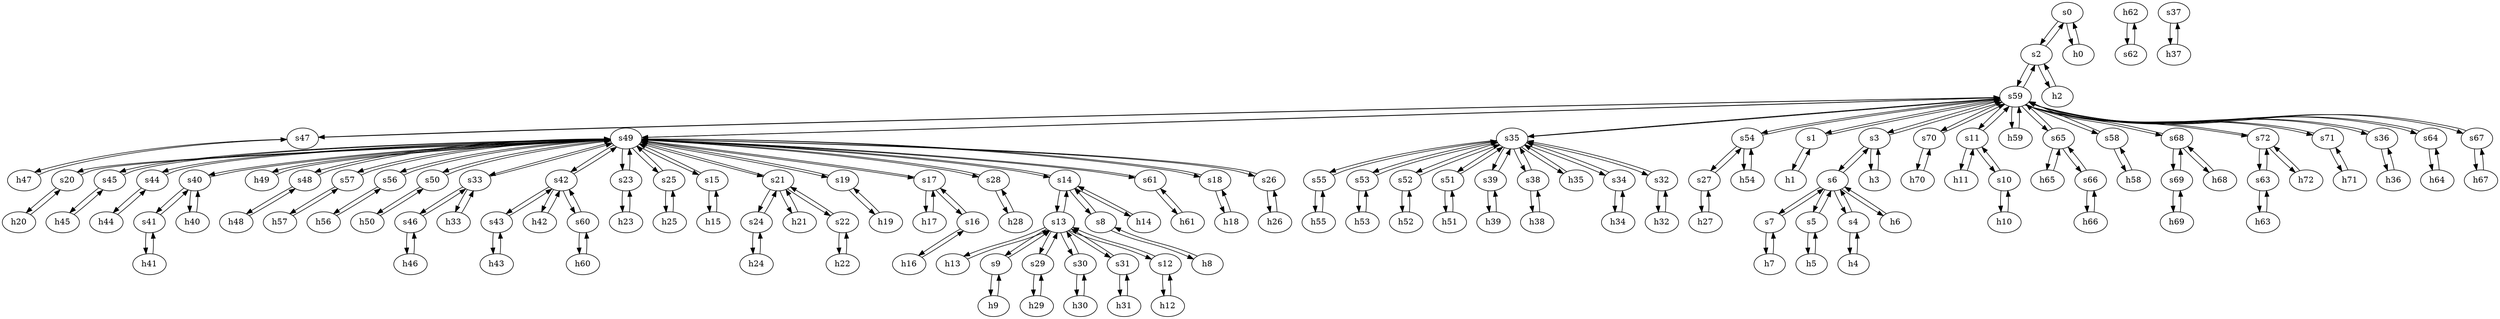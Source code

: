strict digraph "Tecove (level3)" {
	s0	 [id=0,
		type=switch];
	s2	 [id=2,
		type=switch];
	s0 -> s2	 [capacity="1Gbps",
		cost=1,
		dst_port=2,
		src_port=2];
	h0	 [ip="111.0.0.0",
		mac="00:00:00:00:0:0",
		type=host];
	s0 -> h0	 [capacity="1Gbps",
		cost=1,
		dst_port=1,
		src_port=1];
	s7	 [id=7,
		type=switch];
	h7	 [ip="111.0.7.7",
		mac="00:00:00:00:7:7",
		type=host];
	s7 -> h7	 [capacity="1Gbps",
		cost=1,
		dst_port=1,
		src_port=1];
	s6	 [id=6,
		type=switch];
	s7 -> s6	 [capacity="1Gbps",
		cost=1,
		dst_port=5,
		src_port=2];
	h20	 [ip="111.0.20.20",
		mac="00:00:00:00:20:20",
		type=host];
	s20	 [id=20,
		type=switch];
	h20 -> s20	 [capacity="1Gbps",
		cost=1,
		dst_port=1,
		src_port=1];
	h47	 [ip="111.0.47.47",
		mac="00:00:00:00:47:47",
		type=host];
	s47	 [id=47,
		type=switch];
	h47 -> s47	 [capacity="1Gbps",
		cost=1,
		dst_port=1,
		src_port=1];
	h46	 [ip="111.0.46.46",
		mac="00:00:00:00:46:46",
		type=host];
	s46	 [id=46,
		type=switch];
	h46 -> s46	 [capacity="1Gbps",
		cost=1,
		dst_port=1,
		src_port=1];
	h45	 [ip="111.0.45.45",
		mac="00:00:00:00:45:45",
		type=host];
	s45	 [id=45,
		type=switch];
	h45 -> s45	 [capacity="1Gbps",
		cost=1,
		dst_port=1,
		src_port=1];
	h44	 [ip="111.0.44.44",
		mac="00:00:00:00:44:44",
		type=host];
	s44	 [id=44,
		type=switch];
	h44 -> s44	 [capacity="1Gbps",
		cost=1,
		dst_port=1,
		src_port=1];
	h43	 [ip="111.0.43.43",
		mac="00:00:00:00:43:43",
		type=host];
	s43	 [id=43,
		type=switch];
	h43 -> s43	 [capacity="1Gbps",
		cost=1,
		dst_port=1,
		src_port=1];
	s5	 [id=5,
		type=switch];
	h5	 [ip="111.0.5.5",
		mac="00:00:00:00:5:5",
		type=host];
	s5 -> h5	 [capacity="1Gbps",
		cost=1,
		dst_port=1,
		src_port=1];
	s5 -> s6	 [capacity="1Gbps",
		cost=1,
		dst_port=4,
		src_port=2];
	h41	 [ip="111.0.41.41",
		mac="00:00:00:00:41:41",
		type=host];
	s41	 [id=41,
		type=switch];
	h41 -> s41	 [capacity="1Gbps",
		cost=1,
		dst_port=1,
		src_port=1];
	h40	 [ip="111.0.40.40",
		mac="00:00:00:00:40:40",
		type=host];
	s40	 [id=40,
		type=switch];
	h40 -> s40	 [capacity="1Gbps",
		cost=1,
		dst_port=1,
		src_port=1];
	s4	 [id=4,
		type=switch];
	h4	 [ip="111.0.4.4",
		mac="00:00:00:00:4:4",
		type=host];
	s4 -> h4	 [capacity="1Gbps",
		cost=1,
		dst_port=1,
		src_port=1];
	s4 -> s6	 [capacity="1Gbps",
		cost=1,
		dst_port=3,
		src_port=2];
	h49	 [ip="111.0.49.49",
		mac="00:00:00:00:49:49",
		type=host];
	s49	 [id=49,
		type=switch];
	h49 -> s49	 [capacity="1Gbps",
		cost=1,
		dst_port=1,
		src_port=1];
	h48	 [ip="111.0.48.48",
		mac="00:00:00:00:48:48",
		type=host];
	s48	 [id=48,
		type=switch];
	h48 -> s48	 [capacity="1Gbps",
		cost=1,
		dst_port=1,
		src_port=1];
	s57	 [id=57,
		type=switch];
	h57	 [ip="111.0.57.57",
		mac="00:00:00:00:57:57",
		type=host];
	s57 -> h57	 [capacity="1Gbps",
		cost=1,
		dst_port=1,
		src_port=1];
	s57 -> s49	 [capacity="1Gbps",
		cost=1,
		dst_port=21,
		src_port=2];
	s56	 [id=56,
		type=switch];
	h56	 [ip="111.0.56.56",
		mac="00:00:00:00:56:56",
		type=host];
	s56 -> h56	 [capacity="1Gbps",
		cost=1,
		dst_port=1,
		src_port=1];
	s56 -> s49	 [capacity="1Gbps",
		cost=1,
		dst_port=20,
		src_port=2];
	s55	 [id=55,
		type=switch];
	s35	 [id=35,
		type=switch];
	s55 -> s35	 [capacity="1Gbps",
		cost=1,
		dst_port=9,
		src_port=2];
	h55	 [ip="111.0.55.55",
		mac="00:00:00:00:55:55",
		type=host];
	s55 -> h55	 [capacity="1Gbps",
		cost=1,
		dst_port=1,
		src_port=1];
	s54	 [id=54,
		type=switch];
	s27	 [id=27,
		type=switch];
	s54 -> s27	 [capacity="1Gbps",
		cost=1,
		dst_port=2,
		src_port=2];
	h54	 [ip="111.0.54.54",
		mac="00:00:00:00:54:54",
		type=host];
	s54 -> h54	 [capacity="1Gbps",
		cost=1,
		dst_port=1,
		src_port=1];
	s59	 [id=59,
		type=switch];
	s54 -> s59	 [capacity="1Gbps",
		cost=1,
		dst_port=10,
		src_port=3];
	s53	 [id=53,
		type=switch];
	s53 -> s35	 [capacity="1Gbps",
		cost=1,
		dst_port=8,
		src_port=2];
	h53	 [ip="111.0.53.53",
		mac="00:00:00:00:53:53",
		type=host];
	s53 -> h53	 [capacity="1Gbps",
		cost=1,
		dst_port=1,
		src_port=1];
	s52	 [id=52,
		type=switch];
	h52	 [ip="111.0.52.52",
		mac="00:00:00:00:52:52",
		type=host];
	s52 -> h52	 [capacity="1Gbps",
		cost=1,
		dst_port=1,
		src_port=1];
	s52 -> s35	 [capacity="1Gbps",
		cost=1,
		dst_port=7,
		src_port=2];
	s51	 [id=51,
		type=switch];
	s51 -> s35	 [capacity="1Gbps",
		cost=1,
		dst_port=6,
		src_port=2];
	h51	 [ip="111.0.51.51",
		mac="00:00:00:00:51:51",
		type=host];
	s51 -> h51	 [capacity="1Gbps",
		cost=1,
		dst_port=1,
		src_port=1];
	s50	 [id=50,
		type=switch];
	h50	 [ip="111.0.50.50",
		mac="00:00:00:00:50:50",
		type=host];
	s50 -> h50	 [capacity="1Gbps",
		cost=1,
		dst_port=1,
		src_port=1];
	s50 -> s49	 [capacity="1Gbps",
		cost=1,
		dst_port=19,
		src_port=2];
	s1	 [id=1,
		type=switch];
	s59 -> s1	 [capacity="1Gbps",
		cost=1,
		dst_port=2,
		src_port=2];
	s59 -> s2	 [capacity="1Gbps",
		cost=1,
		dst_port=3,
		src_port=3];
	s59 -> s35	 [capacity="1Gbps",
		cost=1,
		dst_port=10,
		src_port=6];
	s59 -> s47	 [capacity="1Gbps",
		cost=1,
		dst_port=2,
		src_port=8];
	s3	 [id=3,
		type=switch];
	s59 -> s3	 [capacity="1Gbps",
		cost=1,
		dst_port=2,
		src_port=4];
	s70	 [id=70,
		type=switch];
	s59 -> s70	 [capacity="1Gbps",
		cost=1,
		dst_port=2,
		src_port=13];
	s11	 [id=11,
		type=switch];
	s59 -> s11	 [capacity="1Gbps",
		cost=1,
		dst_port=3,
		src_port=5];
	h59	 [ip="111.0.59.59",
		mac="00:00:00:00:59:59",
		type=host];
	s59 -> h59	 [capacity="1Gbps",
		cost=1,
		dst_port=1,
		src_port=1];
	s65	 [id=65,
		type=switch];
	s59 -> s65	 [capacity="1Gbps",
		cost=1,
		dst_port=2,
		src_port=14];
	s59 -> s49	 [capacity="1Gbps",
		cost=1,
		dst_port=22,
		src_port=9];
	s58	 [id=58,
		type=switch];
	s59 -> s58	 [capacity="1Gbps",
		cost=1,
		dst_port=2,
		src_port=11];
	s68	 [id=68,
		type=switch];
	s59 -> s68	 [capacity="1Gbps",
		cost=1,
		dst_port=2,
		src_port=18];
	s72	 [id=72,
		type=switch];
	s59 -> s72	 [capacity="1Gbps",
		cost=1,
		dst_port=2,
		src_port=15];
	s71	 [id=71,
		type=switch];
	s59 -> s71	 [capacity="1Gbps",
		cost=1,
		dst_port=2,
		src_port=16];
	s36	 [id=36,
		type=switch];
	s59 -> s36	 [capacity="1Gbps",
		cost=1,
		dst_port=2,
		src_port=7];
	s59 -> s54	 [capacity="1Gbps",
		cost=1,
		dst_port=3,
		src_port=10];
	s64	 [id=64,
		type=switch];
	s59 -> s64	 [capacity="1Gbps",
		cost=1,
		dst_port=2,
		src_port=12];
	s67	 [id=67,
		type=switch];
	s59 -> s67	 [capacity="1Gbps",
		cost=1,
		dst_port=2,
		src_port=17];
	h58	 [ip="111.0.58.58",
		mac="00:00:00:00:58:58",
		type=host];
	s58 -> h58	 [capacity="1Gbps",
		cost=1,
		dst_port=1,
		src_port=1];
	s58 -> s59	 [capacity="1Gbps",
		cost=1,
		dst_port=11,
		src_port=2];
	h54 -> s54	 [capacity="1Gbps",
		cost=1,
		dst_port=1,
		src_port=1];
	h55 -> s55	 [capacity="1Gbps",
		cost=1,
		dst_port=1,
		src_port=1];
	h56 -> s56	 [capacity="1Gbps",
		cost=1,
		dst_port=1,
		src_port=1];
	h57 -> s57	 [capacity="1Gbps",
		cost=1,
		dst_port=1,
		src_port=1];
	h50 -> s50	 [capacity="1Gbps",
		cost=1,
		dst_port=1,
		src_port=1];
	h51 -> s51	 [capacity="1Gbps",
		cost=1,
		dst_port=1,
		src_port=1];
	h52 -> s52	 [capacity="1Gbps",
		cost=1,
		dst_port=1,
		src_port=1];
	h53 -> s53	 [capacity="1Gbps",
		cost=1,
		dst_port=1,
		src_port=1];
	h58 -> s58	 [capacity="1Gbps",
		cost=1,
		dst_port=1,
		src_port=1];
	h59 -> s59	 [capacity="1Gbps",
		cost=1,
		dst_port=1,
		src_port=1];
	s44 -> s49	 [capacity="1Gbps",
		cost=1,
		dst_port=16,
		src_port=2];
	s44 -> h44	 [capacity="1Gbps",
		cost=1,
		dst_port=1,
		src_port=1];
	h24	 [ip="111.0.24.24",
		mac="00:00:00:00:24:24",
		type=host];
	s24	 [id=24,
		type=switch];
	h24 -> s24	 [capacity="1Gbps",
		cost=1,
		dst_port=1,
		src_port=1];
	s33	 [id=33,
		type=switch];
	s46 -> s33	 [capacity="1Gbps",
		cost=1,
		dst_port=3,
		src_port=2];
	s46 -> h46	 [capacity="1Gbps",
		cost=1,
		dst_port=1,
		src_port=1];
	s47 -> s59	 [capacity="1Gbps",
		cost=1,
		dst_port=8,
		src_port=2];
	s47 -> h47	 [capacity="1Gbps",
		cost=1,
		dst_port=1,
		src_port=1];
	s40 -> h40	 [capacity="1Gbps",
		cost=1,
		dst_port=1,
		src_port=1];
	s40 -> s49	 [capacity="1Gbps",
		cost=1,
		dst_port=14,
		src_port=3];
	s40 -> s41	 [capacity="1Gbps",
		cost=1,
		dst_port=2,
		src_port=2];
	s41 -> h41	 [capacity="1Gbps",
		cost=1,
		dst_port=1,
		src_port=1];
	s41 -> s40	 [capacity="1Gbps",
		cost=1,
		dst_port=2,
		src_port=2];
	s42	 [id=42,
		type=switch];
	h42	 [ip="111.0.42.42",
		mac="00:00:00:00:42:42",
		type=host];
	s42 -> h42	 [capacity="1Gbps",
		cost=1,
		dst_port=1,
		src_port=1];
	s42 -> s49	 [capacity="1Gbps",
		cost=1,
		dst_port=15,
		src_port=2];
	s42 -> s43	 [capacity="1Gbps",
		cost=1,
		dst_port=2,
		src_port=3];
	s60	 [id=60,
		type=switch];
	s42 -> s60	 [capacity="1Gbps",
		cost=1,
		dst_port=2,
		src_port=4];
	s43 -> h43	 [capacity="1Gbps",
		cost=1,
		dst_port=1,
		src_port=1];
	s43 -> s42	 [capacity="1Gbps",
		cost=1,
		dst_port=3,
		src_port=2];
	s48 -> s49	 [capacity="1Gbps",
		cost=1,
		dst_port=18,
		src_port=2];
	s48 -> h48	 [capacity="1Gbps",
		cost=1,
		dst_port=1,
		src_port=1];
	s49 -> s44	 [capacity="1Gbps",
		cost=1,
		dst_port=2,
		src_port=16];
	s49 -> s45	 [capacity="1Gbps",
		cost=1,
		dst_port=2,
		src_port=17];
	s23	 [id=23,
		type=switch];
	s49 -> s23	 [capacity="1Gbps",
		cost=1,
		dst_port=2,
		src_port=9];
	s49 -> s59	 [capacity="1Gbps",
		cost=1,
		dst_port=9,
		src_port=22];
	s25	 [id=25,
		type=switch];
	s49 -> s25	 [capacity="1Gbps",
		cost=1,
		dst_port=2,
		src_port=10];
	s49 -> s57	 [capacity="1Gbps",
		cost=1,
		dst_port=2,
		src_port=21];
	s49 -> s42	 [capacity="1Gbps",
		cost=1,
		dst_port=2,
		src_port=15];
	s15	 [id=15,
		type=switch];
	s49 -> s15	 [capacity="1Gbps",
		cost=1,
		dst_port=2,
		src_port=3];
	s49 -> s33	 [capacity="1Gbps",
		cost=1,
		dst_port=2,
		src_port=13];
	s21	 [id=21,
		type=switch];
	s49 -> s21	 [capacity="1Gbps",
		cost=1,
		dst_port=3,
		src_port=8];
	s49 -> s50	 [capacity="1Gbps",
		cost=1,
		dst_port=2,
		src_port=19];
	s19	 [id=19,
		type=switch];
	s49 -> s19	 [capacity="1Gbps",
		cost=1,
		dst_port=2,
		src_port=6];
	s49 -> s56	 [capacity="1Gbps",
		cost=1,
		dst_port=2,
		src_port=20];
	s49 -> s20	 [capacity="1Gbps",
		cost=1,
		dst_port=2,
		src_port=7];
	s17	 [id=17,
		type=switch];
	s49 -> s17	 [capacity="1Gbps",
		cost=1,
		dst_port=3,
		src_port=4];
	s49 -> s48	 [capacity="1Gbps",
		cost=1,
		dst_port=2,
		src_port=18];
	s28	 [id=28,
		type=switch];
	s49 -> s28	 [capacity="1Gbps",
		cost=1,
		dst_port=2,
		src_port=12];
	s49 -> s40	 [capacity="1Gbps",
		cost=1,
		dst_port=3,
		src_port=14];
	s14	 [id=14,
		type=switch];
	s49 -> s14	 [capacity="1Gbps",
		cost=1,
		dst_port=4,
		src_port=2];
	s61	 [id=61,
		type=switch];
	s49 -> s61	 [capacity="1Gbps",
		cost=1,
		dst_port=2,
		src_port=23];
	s49 -> h49	 [capacity="1Gbps",
		cost=1,
		dst_port=1,
		src_port=1];
	s18	 [id=18,
		type=switch];
	s49 -> s18	 [capacity="1Gbps",
		cost=1,
		dst_port=2,
		src_port=5];
	s26	 [id=26,
		type=switch];
	s49 -> s26	 [capacity="1Gbps",
		cost=1,
		dst_port=2,
		src_port=11];
	h42 -> s42	 [capacity="1Gbps",
		cost=1,
		dst_port=1,
		src_port=1];
	h69	 [ip="111.0.69.69",
		mac="00:00:00:00:69:69",
		type=host];
	s69	 [id=69,
		type=switch];
	h69 -> s69	 [capacity="1Gbps",
		cost=1,
		dst_port=1,
		src_port=1];
	h68	 [ip="111.0.68.68",
		mac="00:00:00:00:68:68",
		type=host];
	h68 -> s68	 [capacity="1Gbps",
		cost=1,
		dst_port=1,
		src_port=1];
	h61	 [ip="111.0.61.61",
		mac="00:00:00:00:61:61",
		type=host];
	h61 -> s61	 [capacity="1Gbps",
		cost=1,
		dst_port=1,
		src_port=1];
	h60	 [ip="111.0.60.60",
		mac="00:00:00:00:60:60",
		type=host];
	h60 -> s60	 [capacity="1Gbps",
		cost=1,
		dst_port=1,
		src_port=1];
	h63	 [ip="111.0.63.63",
		mac="00:00:00:00:63:63",
		type=host];
	s63	 [id=63,
		type=switch];
	h63 -> s63	 [capacity="1Gbps",
		cost=1,
		dst_port=1,
		src_port=1];
	h62	 [ip="111.0.62.62",
		mac="00:00:00:00:62:62",
		type=host];
	s62	 [id=62,
		type=switch];
	h62 -> s62	 [capacity="1Gbps",
		cost=1,
		dst_port=1,
		src_port=1];
	h65	 [ip="111.0.65.65",
		mac="00:00:00:00:65:65",
		type=host];
	h65 -> s65	 [capacity="1Gbps",
		cost=1,
		dst_port=1,
		src_port=1];
	h64	 [ip="111.0.64.64",
		mac="00:00:00:00:64:64",
		type=host];
	h64 -> s64	 [capacity="1Gbps",
		cost=1,
		dst_port=1,
		src_port=1];
	h67	 [ip="111.0.67.67",
		mac="00:00:00:00:67:67",
		type=host];
	h67 -> s67	 [capacity="1Gbps",
		cost=1,
		dst_port=1,
		src_port=1];
	h66	 [ip="111.0.66.66",
		mac="00:00:00:00:66:66",
		type=host];
	s66	 [id=66,
		type=switch];
	h66 -> s66	 [capacity="1Gbps",
		cost=1,
		dst_port=1,
		src_port=1];
	s45 -> s49	 [capacity="1Gbps",
		cost=1,
		dst_port=17,
		src_port=2];
	s45 -> h45	 [capacity="1Gbps",
		cost=1,
		dst_port=1,
		src_port=1];
	s71 -> s59	 [capacity="1Gbps",
		cost=1,
		dst_port=16,
		src_port=2];
	h71	 [ip="111.0.71.71",
		mac="00:00:00:00:71:71",
		type=host];
	s71 -> h71	 [capacity="1Gbps",
		cost=1,
		dst_port=1,
		src_port=1];
	s70 -> s59	 [capacity="1Gbps",
		cost=1,
		dst_port=13,
		src_port=2];
	h70	 [ip="111.0.70.70",
		mac="00:00:00:00:70:70",
		type=host];
	s70 -> h70	 [capacity="1Gbps",
		cost=1,
		dst_port=1,
		src_port=1];
	s72 -> s59	 [capacity="1Gbps",
		cost=1,
		dst_port=15,
		src_port=2];
	h72	 [ip="111.0.72.72",
		mac="00:00:00:00:72:72",
		type=host];
	s72 -> h72	 [capacity="1Gbps",
		cost=1,
		dst_port=1,
		src_port=1];
	s72 -> s63	 [capacity="1Gbps",
		cost=1,
		dst_port=2,
		src_port=3];
	s19 -> s49	 [capacity="1Gbps",
		cost=1,
		dst_port=6,
		src_port=2];
	h19	 [ip="111.0.19.19",
		mac="00:00:00:00:19:19",
		type=host];
	s19 -> h19	 [capacity="1Gbps",
		cost=1,
		dst_port=1,
		src_port=1];
	h18	 [ip="111.0.18.18",
		mac="00:00:00:00:18:18",
		type=host];
	s18 -> h18	 [capacity="1Gbps",
		cost=1,
		dst_port=1,
		src_port=1];
	s18 -> s49	 [capacity="1Gbps",
		cost=1,
		dst_port=5,
		src_port=2];
	s13	 [id=13,
		type=switch];
	h13	 [ip="111.0.13.13",
		mac="00:00:00:00:13:13",
		type=host];
	s13 -> h13	 [capacity="1Gbps",
		cost=1,
		dst_port=1,
		src_port=1];
	s9	 [id=9,
		type=switch];
	s13 -> s9	 [capacity="1Gbps",
		cost=1,
		dst_port=2,
		src_port=2];
	s29	 [id=29,
		type=switch];
	s13 -> s29	 [capacity="1Gbps",
		cost=1,
		dst_port=2,
		src_port=5];
	s30	 [id=30,
		type=switch];
	s13 -> s30	 [capacity="1Gbps",
		cost=1,
		dst_port=2,
		src_port=6];
	s13 -> s14	 [capacity="1Gbps",
		cost=1,
		dst_port=3,
		src_port=4];
	s31	 [id=31,
		type=switch];
	s13 -> s31	 [capacity="1Gbps",
		cost=1,
		dst_port=2,
		src_port=7];
	s12	 [id=12,
		type=switch];
	s13 -> s12	 [capacity="1Gbps",
		cost=1,
		dst_port=2,
		src_port=3];
	h12	 [ip="111.0.12.12",
		mac="00:00:00:00:12:12",
		type=host];
	s12 -> h12	 [capacity="1Gbps",
		cost=1,
		dst_port=1,
		src_port=1];
	s12 -> s13	 [capacity="1Gbps",
		cost=1,
		dst_port=3,
		src_port=2];
	h11	 [ip="111.0.11.11",
		mac="00:00:00:00:11:11",
		type=host];
	s11 -> h11	 [capacity="1Gbps",
		cost=1,
		dst_port=1,
		src_port=1];
	s11 -> s59	 [capacity="1Gbps",
		cost=1,
		dst_port=5,
		src_port=3];
	s10	 [id=10,
		type=switch];
	s11 -> s10	 [capacity="1Gbps",
		cost=1,
		dst_port=2,
		src_port=2];
	h10	 [ip="111.0.10.10",
		mac="00:00:00:00:10:10",
		type=host];
	s10 -> h10	 [capacity="1Gbps",
		cost=1,
		dst_port=1,
		src_port=1];
	s10 -> s11	 [capacity="1Gbps",
		cost=1,
		dst_port=2,
		src_port=2];
	h17	 [ip="111.0.17.17",
		mac="00:00:00:00:17:17",
		type=host];
	s17 -> h17	 [capacity="1Gbps",
		cost=1,
		dst_port=1,
		src_port=1];
	s17 -> s49	 [capacity="1Gbps",
		cost=1,
		dst_port=4,
		src_port=3];
	s16	 [id=16,
		type=switch];
	s17 -> s16	 [capacity="1Gbps",
		cost=1,
		dst_port=2,
		src_port=2];
	h16	 [ip="111.0.16.16",
		mac="00:00:00:00:16:16",
		type=host];
	s16 -> h16	 [capacity="1Gbps",
		cost=1,
		dst_port=1,
		src_port=1];
	s16 -> s17	 [capacity="1Gbps",
		cost=1,
		dst_port=2,
		src_port=2];
	h15	 [ip="111.0.15.15",
		mac="00:00:00:00:15:15",
		type=host];
	s15 -> h15	 [capacity="1Gbps",
		cost=1,
		dst_port=1,
		src_port=1];
	s15 -> s49	 [capacity="1Gbps",
		cost=1,
		dst_port=3,
		src_port=2];
	s8	 [id=8,
		type=switch];
	s14 -> s8	 [capacity="1Gbps",
		cost=1,
		dst_port=2,
		src_port=2];
	h14	 [ip="111.0.14.14",
		mac="00:00:00:00:14:14",
		type=host];
	s14 -> h14	 [capacity="1Gbps",
		cost=1,
		dst_port=1,
		src_port=1];
	s14 -> s13	 [capacity="1Gbps",
		cost=1,
		dst_port=4,
		src_port=3];
	s14 -> s49	 [capacity="1Gbps",
		cost=1,
		dst_port=2,
		src_port=4];
	h72 -> s72	 [capacity="1Gbps",
		cost=1,
		dst_port=1,
		src_port=1];
	h70 -> s70	 [capacity="1Gbps",
		cost=1,
		dst_port=1,
		src_port=1];
	h71 -> s71	 [capacity="1Gbps",
		cost=1,
		dst_port=1,
		src_port=1];
	s68 -> s59	 [capacity="1Gbps",
		cost=1,
		dst_port=18,
		src_port=2];
	s68 -> s69	 [capacity="1Gbps",
		cost=1,
		dst_port=2,
		src_port=3];
	s68 -> h68	 [capacity="1Gbps",
		cost=1,
		dst_port=1,
		src_port=1];
	s69 -> h69	 [capacity="1Gbps",
		cost=1,
		dst_port=1,
		src_port=1];
	s69 -> s68	 [capacity="1Gbps",
		cost=1,
		dst_port=3,
		src_port=2];
	s66 -> h66	 [capacity="1Gbps",
		cost=1,
		dst_port=1,
		src_port=1];
	s66 -> s65	 [capacity="1Gbps",
		cost=1,
		dst_port=3,
		src_port=2];
	s67 -> s59	 [capacity="1Gbps",
		cost=1,
		dst_port=17,
		src_port=2];
	s67 -> h67	 [capacity="1Gbps",
		cost=1,
		dst_port=1,
		src_port=1];
	s64 -> s59	 [capacity="1Gbps",
		cost=1,
		dst_port=12,
		src_port=2];
	s64 -> h64	 [capacity="1Gbps",
		cost=1,
		dst_port=1,
		src_port=1];
	s65 -> s59	 [capacity="1Gbps",
		cost=1,
		dst_port=14,
		src_port=2];
	s65 -> s66	 [capacity="1Gbps",
		cost=1,
		dst_port=2,
		src_port=3];
	s65 -> h65	 [capacity="1Gbps",
		cost=1,
		dst_port=1,
		src_port=1];
	s62 -> h62	 [capacity="1Gbps",
		cost=1,
		dst_port=1,
		src_port=1];
	s63 -> h63	 [capacity="1Gbps",
		cost=1,
		dst_port=1,
		src_port=1];
	s63 -> s72	 [capacity="1Gbps",
		cost=1,
		dst_port=3,
		src_port=2];
	s60 -> s42	 [capacity="1Gbps",
		cost=1,
		dst_port=4,
		src_port=2];
	s60 -> h60	 [capacity="1Gbps",
		cost=1,
		dst_port=1,
		src_port=1];
	s61 -> h61	 [capacity="1Gbps",
		cost=1,
		dst_port=1,
		src_port=1];
	s61 -> s49	 [capacity="1Gbps",
		cost=1,
		dst_port=23,
		src_port=2];
	h8	 [ip="111.0.8.8",
		mac="00:00:00:00:8:8",
		type=host];
	h8 -> s8	 [capacity="1Gbps",
		cost=1,
		dst_port=1,
		src_port=1];
	h9	 [ip="111.0.9.9",
		mac="00:00:00:00:9:9",
		type=host];
	h9 -> s9	 [capacity="1Gbps",
		cost=1,
		dst_port=1,
		src_port=1];
	h2	 [ip="111.0.2.2",
		mac="00:00:00:00:2:2",
		type=host];
	h2 -> s2	 [capacity="1Gbps",
		cost=1,
		dst_port=1,
		src_port=1];
	h3	 [ip="111.0.3.3",
		mac="00:00:00:00:3:3",
		type=host];
	h3 -> s3	 [capacity="1Gbps",
		cost=1,
		dst_port=1,
		src_port=1];
	h0 -> s0	 [capacity="1Gbps",
		cost=1,
		dst_port=1,
		src_port=1];
	h1	 [ip="111.0.1.1",
		mac="00:00:00:00:1:1",
		type=host];
	h1 -> s1	 [capacity="1Gbps",
		cost=1,
		dst_port=1,
		src_port=1];
	h6	 [ip="111.0.6.6",
		mac="00:00:00:00:6:6",
		type=host];
	h6 -> s6	 [capacity="1Gbps",
		cost=1,
		dst_port=1,
		src_port=1];
	h7 -> s7	 [capacity="1Gbps",
		cost=1,
		dst_port=1,
		src_port=1];
	h4 -> s4	 [capacity="1Gbps",
		cost=1,
		dst_port=1,
		src_port=1];
	h5 -> s5	 [capacity="1Gbps",
		cost=1,
		dst_port=1,
		src_port=1];
	s39	 [id=39,
		type=switch];
	s39 -> s35	 [capacity="1Gbps",
		cost=1,
		dst_port=5,
		src_port=2];
	h39	 [ip="111.0.39.39",
		mac="00:00:00:00:39:39",
		type=host];
	s39 -> h39	 [capacity="1Gbps",
		cost=1,
		dst_port=1,
		src_port=1];
	s38	 [id=38,
		type=switch];
	s38 -> s35	 [capacity="1Gbps",
		cost=1,
		dst_port=4,
		src_port=2];
	h38	 [ip="111.0.38.38",
		mac="00:00:00:00:38:38",
		type=host];
	s38 -> h38	 [capacity="1Gbps",
		cost=1,
		dst_port=1,
		src_port=1];
	s35 -> s51	 [capacity="1Gbps",
		cost=1,
		dst_port=2,
		src_port=6];
	s35 -> s53	 [capacity="1Gbps",
		cost=1,
		dst_port=2,
		src_port=8];
	s35 -> s52	 [capacity="1Gbps",
		cost=1,
		dst_port=2,
		src_port=7];
	s35 -> s59	 [capacity="1Gbps",
		cost=1,
		dst_port=6,
		src_port=10];
	s35 -> s55	 [capacity="1Gbps",
		cost=1,
		dst_port=2,
		src_port=9];
	s35 -> s38	 [capacity="1Gbps",
		cost=1,
		dst_port=2,
		src_port=4];
	s35 -> s39	 [capacity="1Gbps",
		cost=1,
		dst_port=2,
		src_port=5];
	h35	 [ip="111.0.35.35",
		mac="00:00:00:00:35:35",
		type=host];
	s35 -> h35	 [capacity="1Gbps",
		cost=1,
		dst_port=1,
		src_port=1];
	s34	 [id=34,
		type=switch];
	s35 -> s34	 [capacity="1Gbps",
		cost=1,
		dst_port=2,
		src_port=3];
	s32	 [id=32,
		type=switch];
	s35 -> s32	 [capacity="1Gbps",
		cost=1,
		dst_port=2,
		src_port=2];
	s34 -> s35	 [capacity="1Gbps",
		cost=1,
		dst_port=3,
		src_port=2];
	h34	 [ip="111.0.34.34",
		mac="00:00:00:00:34:34",
		type=host];
	s34 -> h34	 [capacity="1Gbps",
		cost=1,
		dst_port=1,
		src_port=1];
	s37	 [id=37,
		type=switch];
	h37	 [ip="111.0.37.37",
		mac="00:00:00:00:37:37",
		type=host];
	s37 -> h37	 [capacity="1Gbps",
		cost=1,
		dst_port=1,
		src_port=1];
	s36 -> s59	 [capacity="1Gbps",
		cost=1,
		dst_port=7,
		src_port=2];
	h36	 [ip="111.0.36.36",
		mac="00:00:00:00:36:36",
		type=host];
	s36 -> h36	 [capacity="1Gbps",
		cost=1,
		dst_port=1,
		src_port=1];
	h31	 [ip="111.0.31.31",
		mac="00:00:00:00:31:31",
		type=host];
	s31 -> h31	 [capacity="1Gbps",
		cost=1,
		dst_port=1,
		src_port=1];
	s31 -> s13	 [capacity="1Gbps",
		cost=1,
		dst_port=7,
		src_port=2];
	h30	 [ip="111.0.30.30",
		mac="00:00:00:00:30:30",
		type=host];
	s30 -> h30	 [capacity="1Gbps",
		cost=1,
		dst_port=1,
		src_port=1];
	s30 -> s13	 [capacity="1Gbps",
		cost=1,
		dst_port=6,
		src_port=2];
	h33	 [ip="111.0.33.33",
		mac="00:00:00:00:33:33",
		type=host];
	s33 -> h33	 [capacity="1Gbps",
		cost=1,
		dst_port=1,
		src_port=1];
	s33 -> s46	 [capacity="1Gbps",
		cost=1,
		dst_port=2,
		src_port=3];
	s33 -> s49	 [capacity="1Gbps",
		cost=1,
		dst_port=13,
		src_port=2];
	s32 -> s35	 [capacity="1Gbps",
		cost=1,
		dst_port=2,
		src_port=2];
	h32	 [ip="111.0.32.32",
		mac="00:00:00:00:32:32",
		type=host];
	s32 -> h32	 [capacity="1Gbps",
		cost=1,
		dst_port=1,
		src_port=1];
	h18 -> s18	 [capacity="1Gbps",
		cost=1,
		dst_port=1,
		src_port=1];
	h19 -> s19	 [capacity="1Gbps",
		cost=1,
		dst_port=1,
		src_port=1];
	h10 -> s10	 [capacity="1Gbps",
		cost=1,
		dst_port=1,
		src_port=1];
	h11 -> s11	 [capacity="1Gbps",
		cost=1,
		dst_port=1,
		src_port=1];
	h12 -> s12	 [capacity="1Gbps",
		cost=1,
		dst_port=1,
		src_port=1];
	h13 -> s13	 [capacity="1Gbps",
		cost=1,
		dst_port=1,
		src_port=1];
	h14 -> s14	 [capacity="1Gbps",
		cost=1,
		dst_port=1,
		src_port=1];
	h15 -> s15	 [capacity="1Gbps",
		cost=1,
		dst_port=1,
		src_port=1];
	h16 -> s16	 [capacity="1Gbps",
		cost=1,
		dst_port=1,
		src_port=1];
	h17 -> s17	 [capacity="1Gbps",
		cost=1,
		dst_port=1,
		src_port=1];
	s9 -> s13	 [capacity="1Gbps",
		cost=1,
		dst_port=2,
		src_port=2];
	s9 -> h9	 [capacity="1Gbps",
		cost=1,
		dst_port=1,
		src_port=1];
	s8 -> h8	 [capacity="1Gbps",
		cost=1,
		dst_port=1,
		src_port=1];
	s8 -> s14	 [capacity="1Gbps",
		cost=1,
		dst_port=2,
		src_port=2];
	h29	 [ip="111.0.29.29",
		mac="00:00:00:00:29:29",
		type=host];
	h29 -> s29	 [capacity="1Gbps",
		cost=1,
		dst_port=1,
		src_port=1];
	h28	 [ip="111.0.28.28",
		mac="00:00:00:00:28:28",
		type=host];
	h28 -> s28	 [capacity="1Gbps",
		cost=1,
		dst_port=1,
		src_port=1];
	s23 -> s49	 [capacity="1Gbps",
		cost=1,
		dst_port=9,
		src_port=2];
	h23	 [ip="111.0.23.23",
		mac="00:00:00:00:23:23",
		type=host];
	s23 -> h23	 [capacity="1Gbps",
		cost=1,
		dst_port=1,
		src_port=1];
	s3 -> h3	 [capacity="1Gbps",
		cost=1,
		dst_port=1,
		src_port=1];
	s3 -> s59	 [capacity="1Gbps",
		cost=1,
		dst_port=4,
		src_port=2];
	s3 -> s6	 [capacity="1Gbps",
		cost=1,
		dst_port=2,
		src_port=3];
	s2 -> h2	 [capacity="1Gbps",
		cost=1,
		dst_port=1,
		src_port=1];
	s2 -> s59	 [capacity="1Gbps",
		cost=1,
		dst_port=3,
		src_port=3];
	s2 -> s0	 [capacity="1Gbps",
		cost=1,
		dst_port=2,
		src_port=2];
	s1 -> s59	 [capacity="1Gbps",
		cost=1,
		dst_port=2,
		src_port=2];
	s1 -> h1	 [capacity="1Gbps",
		cost=1,
		dst_port=1,
		src_port=1];
	h26	 [ip="111.0.26.26",
		mac="00:00:00:00:26:26",
		type=host];
	h26 -> s26	 [capacity="1Gbps",
		cost=1,
		dst_port=1,
		src_port=1];
	h21	 [ip="111.0.21.21",
		mac="00:00:00:00:21:21",
		type=host];
	h21 -> s21	 [capacity="1Gbps",
		cost=1,
		dst_port=1,
		src_port=1];
	s6 -> s3	 [capacity="1Gbps",
		cost=1,
		dst_port=3,
		src_port=2];
	s6 -> s5	 [capacity="1Gbps",
		cost=1,
		dst_port=2,
		src_port=4];
	s6 -> h6	 [capacity="1Gbps",
		cost=1,
		dst_port=1,
		src_port=1];
	s6 -> s7	 [capacity="1Gbps",
		cost=1,
		dst_port=2,
		src_port=5];
	s6 -> s4	 [capacity="1Gbps",
		cost=1,
		dst_port=2,
		src_port=3];
	h23 -> s23	 [capacity="1Gbps",
		cost=1,
		dst_port=1,
		src_port=1];
	h22	 [ip="111.0.22.22",
		mac="00:00:00:00:22:22",
		type=host];
	s22	 [id=22,
		type=switch];
	h22 -> s22	 [capacity="1Gbps",
		cost=1,
		dst_port=1,
		src_port=1];
	h32 -> s32	 [capacity="1Gbps",
		cost=1,
		dst_port=1,
		src_port=1];
	h33 -> s33	 [capacity="1Gbps",
		cost=1,
		dst_port=1,
		src_port=1];
	h30 -> s30	 [capacity="1Gbps",
		cost=1,
		dst_port=1,
		src_port=1];
	h31 -> s31	 [capacity="1Gbps",
		cost=1,
		dst_port=1,
		src_port=1];
	h36 -> s36	 [capacity="1Gbps",
		cost=1,
		dst_port=1,
		src_port=1];
	h37 -> s37	 [capacity="1Gbps",
		cost=1,
		dst_port=1,
		src_port=1];
	h34 -> s34	 [capacity="1Gbps",
		cost=1,
		dst_port=1,
		src_port=1];
	h35 -> s35	 [capacity="1Gbps",
		cost=1,
		dst_port=1,
		src_port=1];
	h38 -> s38	 [capacity="1Gbps",
		cost=1,
		dst_port=1,
		src_port=1];
	h39 -> s39	 [capacity="1Gbps",
		cost=1,
		dst_port=1,
		src_port=1];
	s22 -> s21	 [capacity="1Gbps",
		cost=1,
		dst_port=4,
		src_port=2];
	s22 -> h22	 [capacity="1Gbps",
		cost=1,
		dst_port=1,
		src_port=1];
	h25	 [ip="111.0.25.25",
		mac="00:00:00:00:25:25",
		type=host];
	h25 -> s25	 [capacity="1Gbps",
		cost=1,
		dst_port=1,
		src_port=1];
	s20 -> h20	 [capacity="1Gbps",
		cost=1,
		dst_port=1,
		src_port=1];
	s20 -> s49	 [capacity="1Gbps",
		cost=1,
		dst_port=7,
		src_port=2];
	s21 -> s49	 [capacity="1Gbps",
		cost=1,
		dst_port=8,
		src_port=3];
	s21 -> s24	 [capacity="1Gbps",
		cost=1,
		dst_port=2,
		src_port=2];
	s21 -> h21	 [capacity="1Gbps",
		cost=1,
		dst_port=1,
		src_port=1];
	s21 -> s22	 [capacity="1Gbps",
		cost=1,
		dst_port=2,
		src_port=4];
	s26 -> h26	 [capacity="1Gbps",
		cost=1,
		dst_port=1,
		src_port=1];
	s26 -> s49	 [capacity="1Gbps",
		cost=1,
		dst_port=11,
		src_port=2];
	h27	 [ip="111.0.27.27",
		mac="00:00:00:00:27:27",
		type=host];
	s27 -> h27	 [capacity="1Gbps",
		cost=1,
		dst_port=1,
		src_port=1];
	s27 -> s54	 [capacity="1Gbps",
		cost=1,
		dst_port=2,
		src_port=2];
	s24 -> h24	 [capacity="1Gbps",
		cost=1,
		dst_port=1,
		src_port=1];
	s24 -> s21	 [capacity="1Gbps",
		cost=1,
		dst_port=2,
		src_port=2];
	s25 -> s49	 [capacity="1Gbps",
		cost=1,
		dst_port=10,
		src_port=2];
	s25 -> h25	 [capacity="1Gbps",
		cost=1,
		dst_port=1,
		src_port=1];
	s28 -> h28	 [capacity="1Gbps",
		cost=1,
		dst_port=1,
		src_port=1];
	s28 -> s49	 [capacity="1Gbps",
		cost=1,
		dst_port=12,
		src_port=2];
	s29 -> h29	 [capacity="1Gbps",
		cost=1,
		dst_port=1,
		src_port=1];
	s29 -> s13	 [capacity="1Gbps",
		cost=1,
		dst_port=5,
		src_port=2];
	h27 -> s27	 [capacity="1Gbps",
		cost=1,
		dst_port=1,
		src_port=1];
}
